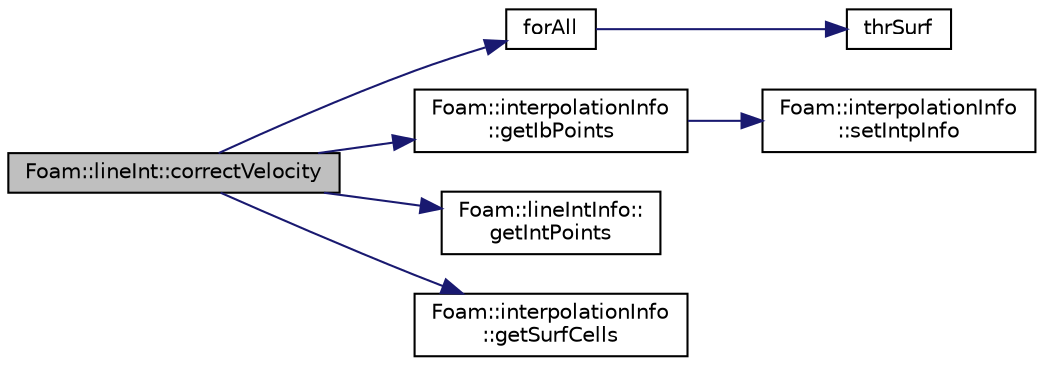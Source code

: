 digraph "Foam::lineInt::correctVelocity"
{
 // LATEX_PDF_SIZE
  edge [fontname="Helvetica",fontsize="10",labelfontname="Helvetica",labelfontsize="10"];
  node [fontname="Helvetica",fontsize="10",shape=record];
  rankdir="LR";
  Node1 [label="Foam::lineInt::correctVelocity",height=0.2,width=0.4,color="black", fillcolor="grey75", style="filled", fontcolor="black",tooltip=" "];
  Node1 -> Node2 [color="midnightblue",fontsize="10",style="solid",fontname="Helvetica"];
  Node2 [label="forAll",height=0.2,width=0.4,color="black", fillcolor="white", style="filled",URL="$addModels_2initializeAddModels_8H.html#adcd69a620b2d93c893cbf0e92bb7c5d7",tooltip=" "];
  Node2 -> Node3 [color="midnightblue",fontsize="10",style="solid",fontname="Helvetica"];
  Node3 [label="thrSurf",height=0.2,width=0.4,color="black", fillcolor="white", style="filled",URL="$addModels_2initializeAddModels_8H.html#a12947c9cf4cff46d3d0a324e3e718f45",tooltip=" "];
  Node1 -> Node4 [color="midnightblue",fontsize="10",style="solid",fontname="Helvetica"];
  Node4 [label="Foam::interpolationInfo\l::getIbPoints",height=0.2,width=0.4,color="black", fillcolor="white", style="filled",URL="$classFoam_1_1interpolationInfo.html#ab5d3fce754b0071e3e837a5e473c33fa",tooltip=" "];
  Node4 -> Node5 [color="midnightblue",fontsize="10",style="solid",fontname="Helvetica"];
  Node5 [label="Foam::interpolationInfo\l::setIntpInfo",height=0.2,width=0.4,color="black", fillcolor="white", style="filled",URL="$classFoam_1_1interpolationInfo.html#a91e4642ab9e1d7cecde6db33f5cad9dd",tooltip=" "];
  Node1 -> Node6 [color="midnightblue",fontsize="10",style="solid",fontname="Helvetica"];
  Node6 [label="Foam::lineIntInfo::\lgetIntPoints",height=0.2,width=0.4,color="black", fillcolor="white", style="filled",URL="$classFoam_1_1lineIntInfo.html#ad46d150743643f97f6698f54db5aa538",tooltip=" "];
  Node1 -> Node7 [color="midnightblue",fontsize="10",style="solid",fontname="Helvetica"];
  Node7 [label="Foam::interpolationInfo\l::getSurfCells",height=0.2,width=0.4,color="black", fillcolor="white", style="filled",URL="$classFoam_1_1interpolationInfo.html#a3ca39a4f44ff35f421a7b6bea9d2ea51",tooltip=" "];
}
